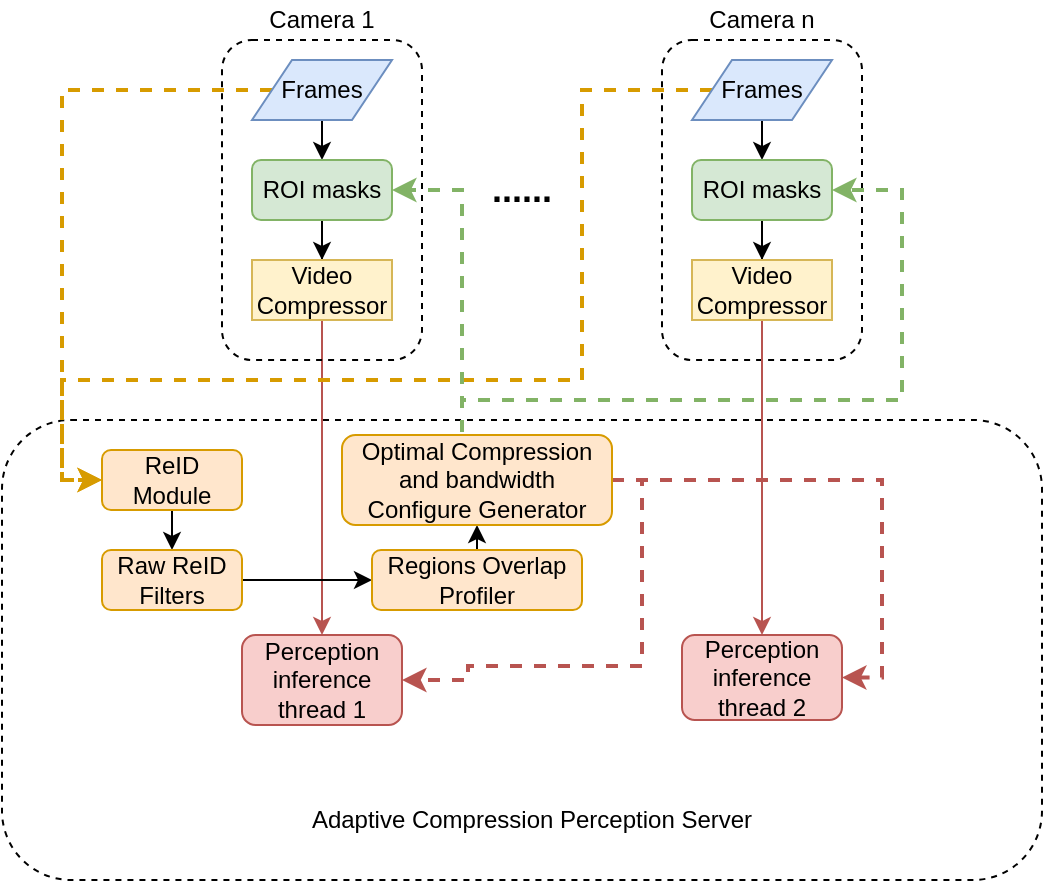 <mxfile version="14.8.0" type="github">
  <diagram id="m4NejL1UYLv5yy4pqeT0" name="Page-1">
    <mxGraphModel dx="362" dy="479" grid="1" gridSize="10" guides="1" tooltips="1" connect="1" arrows="1" fold="1" page="1" pageScale="1" pageWidth="827" pageHeight="1169" math="0" shadow="0">
      <root>
        <mxCell id="0" />
        <mxCell id="1" parent="0" />
        <mxCell id="XH7NkgblV-3CcpiBkp1a-40" style="edgeStyle=orthogonalEdgeStyle;rounded=0;orthogonalLoop=1;jettySize=auto;html=1;exitX=0.5;exitY=1;exitDx=0;exitDy=0;entryX=0.5;entryY=0;entryDx=0;entryDy=0;strokeWidth=1;fillColor=#f8cecc;strokeColor=#b85450;" parent="1" source="XH7NkgblV-3CcpiBkp1a-8" target="XH7NkgblV-3CcpiBkp1a-23" edge="1">
          <mxGeometry relative="1" as="geometry" />
        </mxCell>
        <mxCell id="XH7NkgblV-3CcpiBkp1a-19" value="" style="rounded=1;whiteSpace=wrap;html=1;fillColor=none;gradientColor=none;dashed=1;" parent="1" vertex="1">
          <mxGeometry x="50" y="310" width="520" height="230" as="geometry" />
        </mxCell>
        <mxCell id="XH7NkgblV-3CcpiBkp1a-1" value="" style="rounded=1;whiteSpace=wrap;html=1;dashed=1;fillColor=none;" parent="1" vertex="1">
          <mxGeometry x="160" y="120" width="100" height="160" as="geometry" />
        </mxCell>
        <mxCell id="XH7NkgblV-3CcpiBkp1a-2" value="Camera 1" style="text;html=1;strokeColor=none;fillColor=none;align=center;verticalAlign=middle;whiteSpace=wrap;rounded=0;dashed=1;" parent="1" vertex="1">
          <mxGeometry x="180" y="100" width="60" height="20" as="geometry" />
        </mxCell>
        <mxCell id="XH7NkgblV-3CcpiBkp1a-4" value="" style="rounded=1;whiteSpace=wrap;html=1;dashed=1;fillColor=none;" parent="1" vertex="1">
          <mxGeometry x="380" y="120" width="100" height="160" as="geometry" />
        </mxCell>
        <mxCell id="XH7NkgblV-3CcpiBkp1a-7" style="edgeStyle=orthogonalEdgeStyle;rounded=0;orthogonalLoop=1;jettySize=auto;html=1;exitX=0.5;exitY=1;exitDx=0;exitDy=0;entryX=0.5;entryY=0;entryDx=0;entryDy=0;" parent="1" source="XH7NkgblV-3CcpiBkp1a-5" target="XH7NkgblV-3CcpiBkp1a-6" edge="1">
          <mxGeometry relative="1" as="geometry" />
        </mxCell>
        <mxCell id="XH7NkgblV-3CcpiBkp1a-33" style="edgeStyle=orthogonalEdgeStyle;rounded=0;orthogonalLoop=1;jettySize=auto;html=1;exitX=0;exitY=0.5;exitDx=0;exitDy=0;entryX=0;entryY=0.5;entryDx=0;entryDy=0;dashed=1;fillColor=#ffe6cc;strokeColor=#d79b00;strokeWidth=2;" parent="1" source="XH7NkgblV-3CcpiBkp1a-5" target="XH7NkgblV-3CcpiBkp1a-25" edge="1">
          <mxGeometry relative="1" as="geometry" />
        </mxCell>
        <mxCell id="XH7NkgblV-3CcpiBkp1a-5" value="Frames" style="shape=parallelogram;perimeter=parallelogramPerimeter;whiteSpace=wrap;html=1;fixedSize=1;fillColor=#dae8fc;strokeColor=#6c8ebf;" parent="1" vertex="1">
          <mxGeometry x="175" y="130" width="70" height="30" as="geometry" />
        </mxCell>
        <mxCell id="XH7NkgblV-3CcpiBkp1a-9" style="edgeStyle=orthogonalEdgeStyle;rounded=0;orthogonalLoop=1;jettySize=auto;html=1;exitX=0.5;exitY=1;exitDx=0;exitDy=0;" parent="1" source="XH7NkgblV-3CcpiBkp1a-6" target="XH7NkgblV-3CcpiBkp1a-8" edge="1">
          <mxGeometry relative="1" as="geometry" />
        </mxCell>
        <mxCell id="XH7NkgblV-3CcpiBkp1a-6" value="ROI masks" style="rounded=1;whiteSpace=wrap;html=1;fillColor=#d5e8d4;strokeColor=#82b366;" parent="1" vertex="1">
          <mxGeometry x="175" y="180" width="70" height="30" as="geometry" />
        </mxCell>
        <mxCell id="XH7NkgblV-3CcpiBkp1a-8" value="Video Compressor" style="rounded=0;whiteSpace=wrap;html=1;fillColor=#fff2cc;strokeColor=#d6b656;" parent="1" vertex="1">
          <mxGeometry x="175" y="230" width="70" height="30" as="geometry" />
        </mxCell>
        <mxCell id="XH7NkgblV-3CcpiBkp1a-10" style="edgeStyle=orthogonalEdgeStyle;rounded=0;orthogonalLoop=1;jettySize=auto;html=1;exitX=0.5;exitY=1;exitDx=0;exitDy=0;entryX=0.5;entryY=0;entryDx=0;entryDy=0;" parent="1" source="XH7NkgblV-3CcpiBkp1a-11" target="XH7NkgblV-3CcpiBkp1a-13" edge="1">
          <mxGeometry relative="1" as="geometry" />
        </mxCell>
        <mxCell id="XH7NkgblV-3CcpiBkp1a-34" style="edgeStyle=orthogonalEdgeStyle;rounded=0;orthogonalLoop=1;jettySize=auto;html=1;exitX=0;exitY=0.5;exitDx=0;exitDy=0;entryX=0;entryY=0.5;entryDx=0;entryDy=0;dashed=1;fillColor=#ffe6cc;strokeColor=#d79b00;strokeWidth=2;" parent="1" source="XH7NkgblV-3CcpiBkp1a-11" target="XH7NkgblV-3CcpiBkp1a-25" edge="1">
          <mxGeometry relative="1" as="geometry">
            <Array as="points">
              <mxPoint x="340" y="145" />
              <mxPoint x="340" y="290" />
              <mxPoint x="80" y="290" />
              <mxPoint x="80" y="340" />
            </Array>
          </mxGeometry>
        </mxCell>
        <mxCell id="XH7NkgblV-3CcpiBkp1a-11" value="Frames" style="shape=parallelogram;perimeter=parallelogramPerimeter;whiteSpace=wrap;html=1;fixedSize=1;fillColor=#dae8fc;strokeColor=#6c8ebf;" parent="1" vertex="1">
          <mxGeometry x="395" y="130" width="70" height="30" as="geometry" />
        </mxCell>
        <mxCell id="XH7NkgblV-3CcpiBkp1a-12" style="edgeStyle=orthogonalEdgeStyle;rounded=0;orthogonalLoop=1;jettySize=auto;html=1;exitX=0.5;exitY=1;exitDx=0;exitDy=0;" parent="1" source="XH7NkgblV-3CcpiBkp1a-13" target="XH7NkgblV-3CcpiBkp1a-14" edge="1">
          <mxGeometry relative="1" as="geometry" />
        </mxCell>
        <mxCell id="XH7NkgblV-3CcpiBkp1a-13" value="ROI masks" style="rounded=1;whiteSpace=wrap;html=1;fillColor=#d5e8d4;strokeColor=#82b366;" parent="1" vertex="1">
          <mxGeometry x="395" y="180" width="70" height="30" as="geometry" />
        </mxCell>
        <mxCell id="XH7NkgblV-3CcpiBkp1a-41" style="edgeStyle=orthogonalEdgeStyle;rounded=0;orthogonalLoop=1;jettySize=auto;html=1;exitX=0.5;exitY=1;exitDx=0;exitDy=0;entryX=0.5;entryY=0;entryDx=0;entryDy=0;strokeWidth=1;fillColor=#f8cecc;strokeColor=#b85450;" parent="1" source="XH7NkgblV-3CcpiBkp1a-14" target="XH7NkgblV-3CcpiBkp1a-24" edge="1">
          <mxGeometry relative="1" as="geometry" />
        </mxCell>
        <mxCell id="XH7NkgblV-3CcpiBkp1a-14" value="Video Compressor" style="rounded=0;whiteSpace=wrap;html=1;fillColor=#fff2cc;strokeColor=#d6b656;" parent="1" vertex="1">
          <mxGeometry x="395" y="230" width="70" height="30" as="geometry" />
        </mxCell>
        <mxCell id="XH7NkgblV-3CcpiBkp1a-15" value="Camera n" style="text;html=1;strokeColor=none;fillColor=none;align=center;verticalAlign=middle;whiteSpace=wrap;rounded=0;dashed=1;" parent="1" vertex="1">
          <mxGeometry x="400" y="100" width="60" height="20" as="geometry" />
        </mxCell>
        <mxCell id="XH7NkgblV-3CcpiBkp1a-16" value="&lt;font style=&quot;font-size: 18px&quot;&gt;&lt;b&gt;......&lt;/b&gt;&lt;/font&gt;" style="text;html=1;strokeColor=none;fillColor=none;align=center;verticalAlign=middle;whiteSpace=wrap;rounded=0;" parent="1" vertex="1">
          <mxGeometry x="290" y="185" width="40" height="20" as="geometry" />
        </mxCell>
        <mxCell id="XH7NkgblV-3CcpiBkp1a-20" value="Adaptive Compression Perception Server" style="text;html=1;strokeColor=none;fillColor=none;align=center;verticalAlign=middle;whiteSpace=wrap;rounded=0;dashed=1;" parent="1" vertex="1">
          <mxGeometry x="160" y="490" width="310" height="40" as="geometry" />
        </mxCell>
        <mxCell id="XH7NkgblV-3CcpiBkp1a-23" value="Perception&lt;br&gt;inference&lt;br&gt;thread 1" style="rounded=1;whiteSpace=wrap;html=1;fillColor=#f8cecc;strokeColor=#b85450;" parent="1" vertex="1">
          <mxGeometry x="170" y="417.5" width="80" height="45" as="geometry" />
        </mxCell>
        <mxCell id="XH7NkgblV-3CcpiBkp1a-24" value="Perception&lt;br&gt;inference&lt;br&gt;thread 2" style="rounded=1;whiteSpace=wrap;html=1;fillColor=#f8cecc;strokeColor=#b85450;" parent="1" vertex="1">
          <mxGeometry x="390" y="417.5" width="80" height="42.5" as="geometry" />
        </mxCell>
        <mxCell id="XH7NkgblV-3CcpiBkp1a-30" style="edgeStyle=orthogonalEdgeStyle;rounded=0;orthogonalLoop=1;jettySize=auto;html=1;exitX=0.5;exitY=1;exitDx=0;exitDy=0;entryX=0.5;entryY=0;entryDx=0;entryDy=0;" parent="1" source="XH7NkgblV-3CcpiBkp1a-25" target="XH7NkgblV-3CcpiBkp1a-26" edge="1">
          <mxGeometry relative="1" as="geometry" />
        </mxCell>
        <mxCell id="XH7NkgblV-3CcpiBkp1a-25" value="ReID Module" style="rounded=1;whiteSpace=wrap;html=1;fillColor=#ffe6cc;strokeColor=#d79b00;" parent="1" vertex="1">
          <mxGeometry x="100" y="325" width="70" height="30" as="geometry" />
        </mxCell>
        <mxCell id="XH7NkgblV-3CcpiBkp1a-31" style="edgeStyle=orthogonalEdgeStyle;rounded=0;orthogonalLoop=1;jettySize=auto;html=1;exitX=1;exitY=0.5;exitDx=0;exitDy=0;entryX=0;entryY=0.5;entryDx=0;entryDy=0;" parent="1" source="XH7NkgblV-3CcpiBkp1a-26" target="XH7NkgblV-3CcpiBkp1a-28" edge="1">
          <mxGeometry relative="1" as="geometry" />
        </mxCell>
        <mxCell id="XH7NkgblV-3CcpiBkp1a-26" value="Raw ReID Filters" style="rounded=1;whiteSpace=wrap;html=1;fillColor=#ffe6cc;strokeColor=#d79b00;" parent="1" vertex="1">
          <mxGeometry x="100" y="375" width="70" height="30" as="geometry" />
        </mxCell>
        <mxCell id="XH7NkgblV-3CcpiBkp1a-32" style="edgeStyle=orthogonalEdgeStyle;rounded=0;orthogonalLoop=1;jettySize=auto;html=1;exitX=0.5;exitY=0;exitDx=0;exitDy=0;" parent="1" source="XH7NkgblV-3CcpiBkp1a-28" target="XH7NkgblV-3CcpiBkp1a-29" edge="1">
          <mxGeometry relative="1" as="geometry">
            <Array as="points">
              <mxPoint x="288" y="355" />
              <mxPoint x="288" y="355" />
            </Array>
          </mxGeometry>
        </mxCell>
        <mxCell id="XH7NkgblV-3CcpiBkp1a-28" value="Regions Overlap Profiler" style="rounded=1;whiteSpace=wrap;html=1;fillColor=#ffe6cc;strokeColor=#d79b00;" parent="1" vertex="1">
          <mxGeometry x="235" y="375" width="105" height="30" as="geometry" />
        </mxCell>
        <mxCell id="XH7NkgblV-3CcpiBkp1a-36" style="edgeStyle=orthogonalEdgeStyle;rounded=0;orthogonalLoop=1;jettySize=auto;html=1;exitX=0.5;exitY=0;exitDx=0;exitDy=0;entryX=1;entryY=0.5;entryDx=0;entryDy=0;dashed=1;strokeWidth=2;fillColor=#d5e8d4;strokeColor=#82b366;" parent="1" source="XH7NkgblV-3CcpiBkp1a-29" target="XH7NkgblV-3CcpiBkp1a-6" edge="1">
          <mxGeometry relative="1" as="geometry">
            <Array as="points">
              <mxPoint x="280" y="325" />
              <mxPoint x="280" y="195" />
            </Array>
          </mxGeometry>
        </mxCell>
        <mxCell id="XH7NkgblV-3CcpiBkp1a-37" style="edgeStyle=orthogonalEdgeStyle;rounded=0;orthogonalLoop=1;jettySize=auto;html=1;exitX=0.5;exitY=0;exitDx=0;exitDy=0;entryX=1;entryY=0.5;entryDx=0;entryDy=0;dashed=1;strokeWidth=2;fillColor=#d5e8d4;strokeColor=#82b366;" parent="1" source="XH7NkgblV-3CcpiBkp1a-29" target="XH7NkgblV-3CcpiBkp1a-13" edge="1">
          <mxGeometry relative="1" as="geometry">
            <Array as="points">
              <mxPoint x="280" y="325" />
              <mxPoint x="280" y="300" />
              <mxPoint x="500" y="300" />
              <mxPoint x="500" y="195" />
            </Array>
          </mxGeometry>
        </mxCell>
        <mxCell id="XH7NkgblV-3CcpiBkp1a-38" style="edgeStyle=orthogonalEdgeStyle;rounded=0;orthogonalLoop=1;jettySize=auto;html=1;exitX=1;exitY=0.5;exitDx=0;exitDy=0;entryX=1;entryY=0.5;entryDx=0;entryDy=0;dashed=1;strokeWidth=2;fillColor=#f8cecc;strokeColor=#b85450;" parent="1" source="XH7NkgblV-3CcpiBkp1a-29" target="XH7NkgblV-3CcpiBkp1a-24" edge="1">
          <mxGeometry relative="1" as="geometry" />
        </mxCell>
        <mxCell id="XH7NkgblV-3CcpiBkp1a-39" style="edgeStyle=orthogonalEdgeStyle;rounded=0;orthogonalLoop=1;jettySize=auto;html=1;exitX=1;exitY=0.5;exitDx=0;exitDy=0;dashed=1;strokeWidth=2;fillColor=#f8cecc;strokeColor=#b85450;entryX=1;entryY=0.5;entryDx=0;entryDy=0;" parent="1" source="XH7NkgblV-3CcpiBkp1a-29" target="XH7NkgblV-3CcpiBkp1a-23" edge="1">
          <mxGeometry relative="1" as="geometry">
            <Array as="points">
              <mxPoint x="370" y="340" />
              <mxPoint x="370" y="433" />
              <mxPoint x="283" y="433" />
            </Array>
            <mxPoint x="250" y="438" as="targetPoint" />
          </mxGeometry>
        </mxCell>
        <mxCell id="XH7NkgblV-3CcpiBkp1a-29" value="Optimal Compression and bandwidth Configure Generator" style="rounded=1;whiteSpace=wrap;html=1;fillColor=#ffe6cc;strokeColor=#d79b00;" parent="1" vertex="1">
          <mxGeometry x="220" y="317.5" width="135" height="45" as="geometry" />
        </mxCell>
      </root>
    </mxGraphModel>
  </diagram>
</mxfile>

